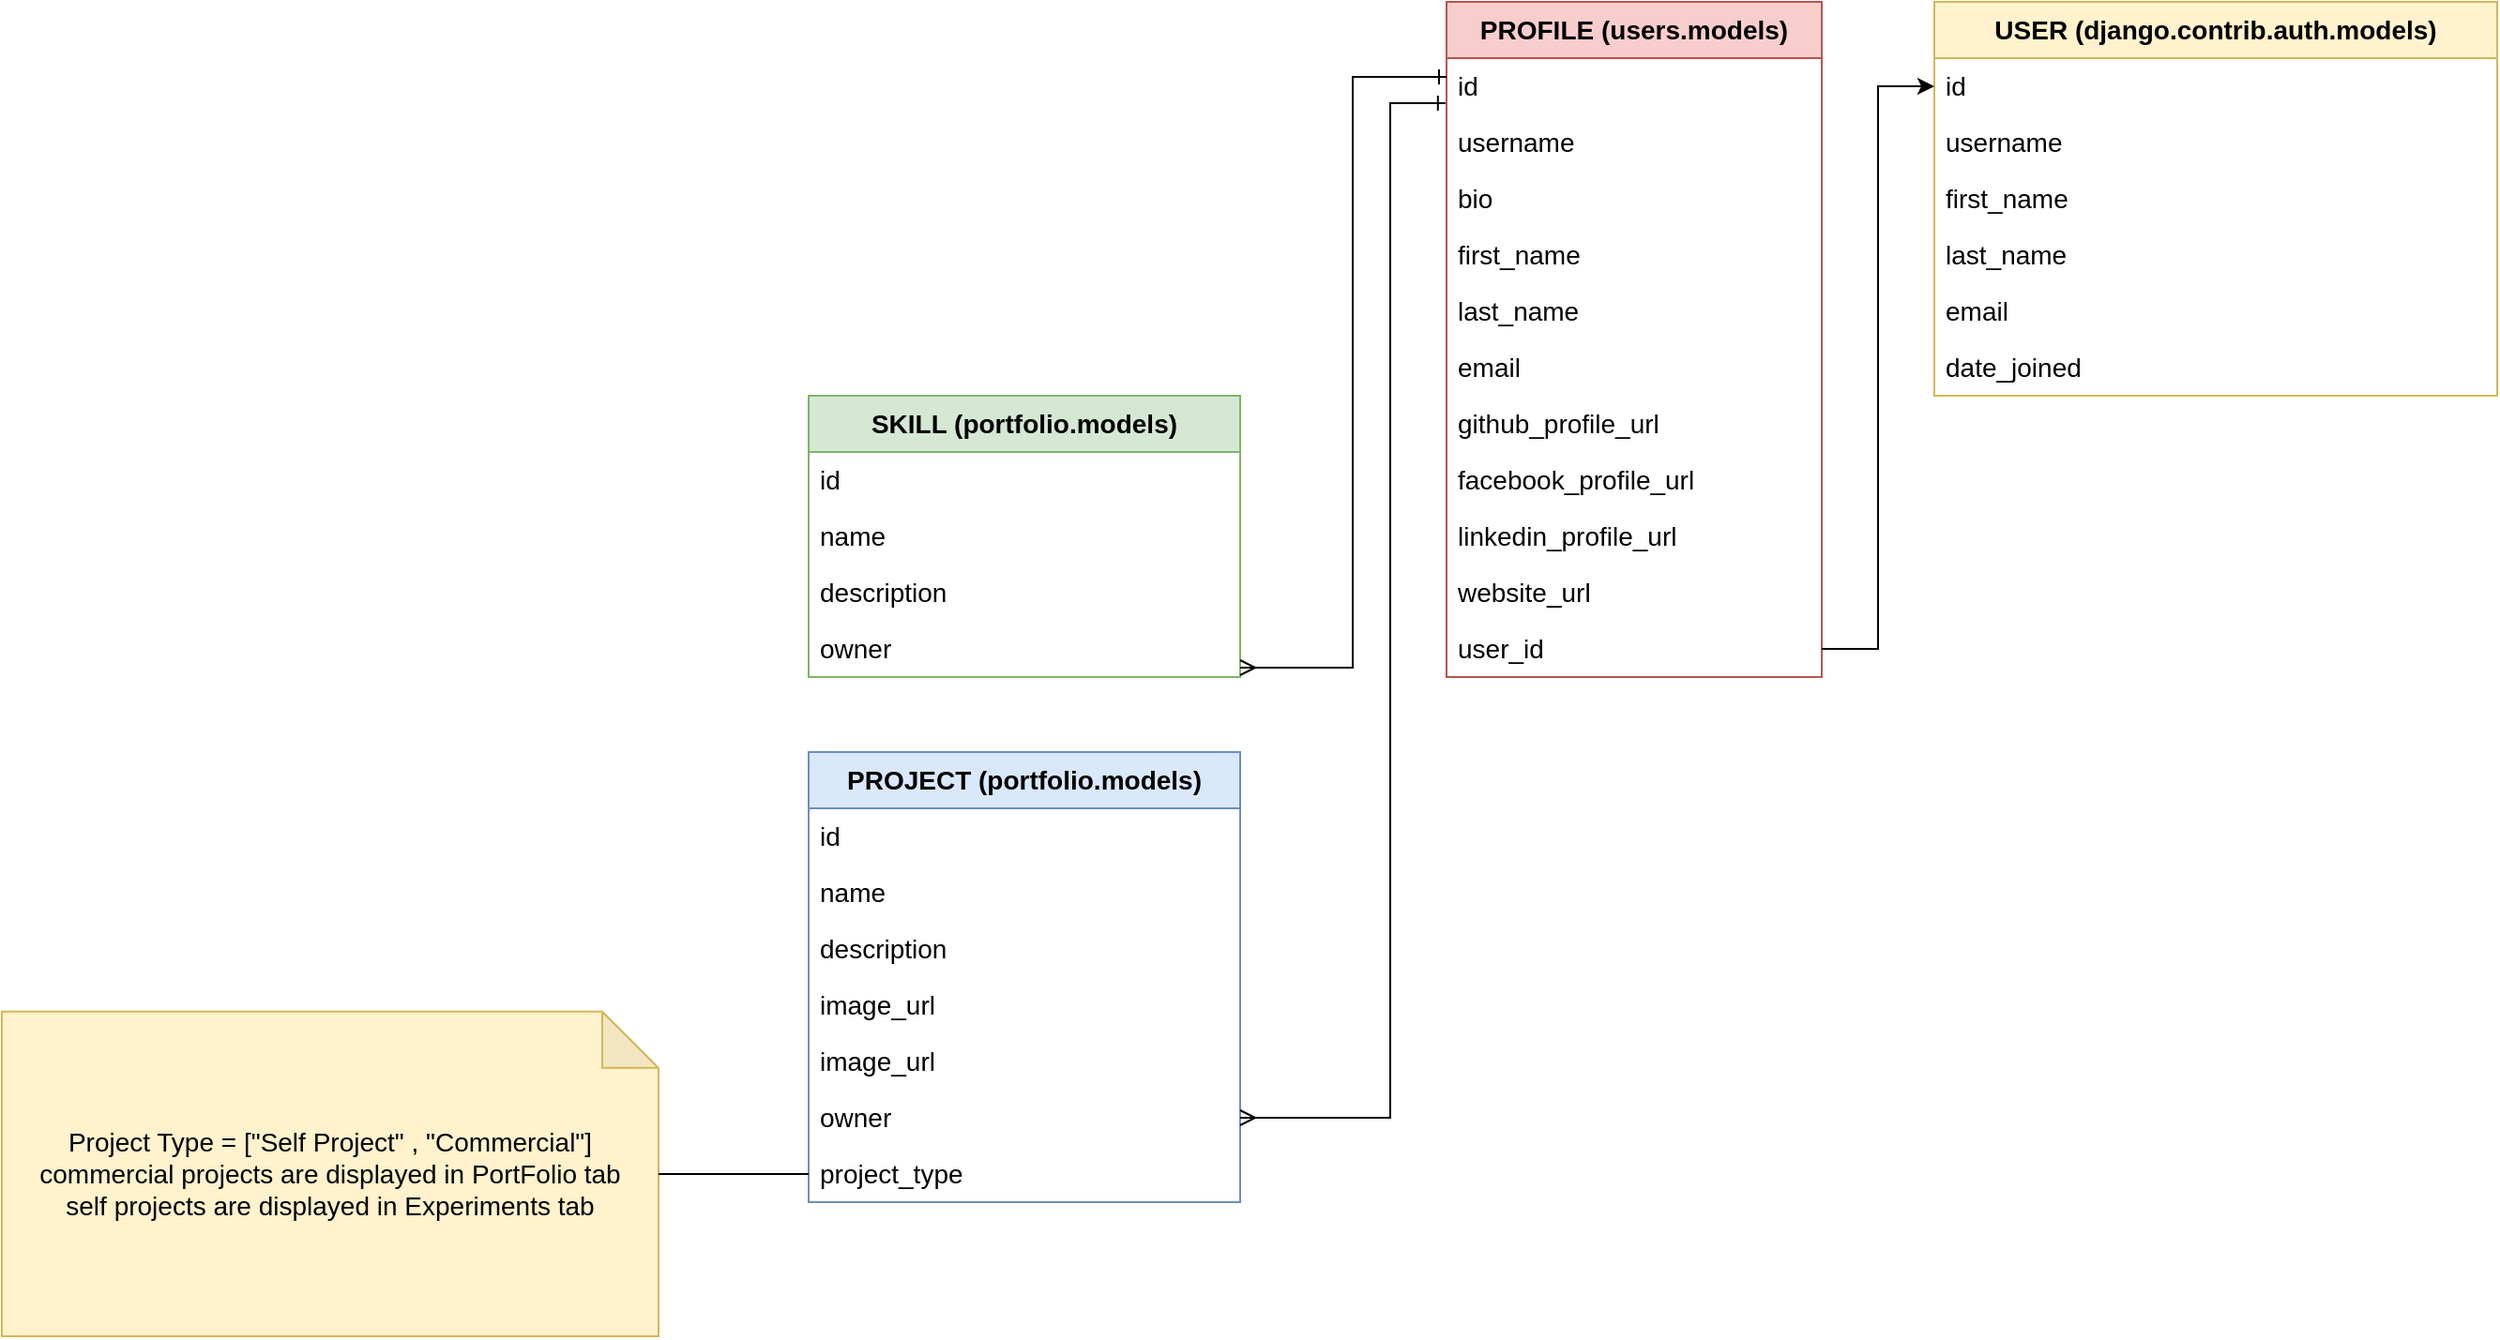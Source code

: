 <mxfile version="20.6.0" type="device"><diagram id="4G2kFFKvTuQxQxBLofG9" name="ERD"><mxGraphModel dx="2098" dy="804" grid="1" gridSize="10" guides="1" tooltips="1" connect="1" arrows="1" fold="1" page="1" pageScale="1" pageWidth="850" pageHeight="1100" math="0" shadow="0"><root><mxCell id="0"/><mxCell id="1" parent="0"/><mxCell id="wgpfKthjFLap9TZXz7Hx-1" value="USER (django.contrib.auth.models)" style="swimlane;fontStyle=1;childLayout=stackLayout;horizontal=1;startSize=30;horizontalStack=0;resizeParent=1;resizeParentMax=0;resizeLast=0;collapsible=1;marginBottom=0;whiteSpace=wrap;html=1;fillColor=#fff2cc;strokeColor=#d6b656;fontSize=14;" vertex="1" parent="1"><mxGeometry x="690" y="30" width="300" height="210" as="geometry"><mxRectangle x="260" y="70" width="70" height="30" as="alternateBounds"/></mxGeometry></mxCell><mxCell id="wgpfKthjFLap9TZXz7Hx-2" value="id" style="text;strokeColor=none;fillColor=none;align=left;verticalAlign=middle;spacingLeft=4;spacingRight=4;overflow=hidden;points=[[0,0.5],[1,0.5]];portConstraint=eastwest;rotatable=0;whiteSpace=wrap;html=1;fontSize=14;" vertex="1" parent="wgpfKthjFLap9TZXz7Hx-1"><mxGeometry y="30" width="300" height="30" as="geometry"/></mxCell><mxCell id="wgpfKthjFLap9TZXz7Hx-3" value="username" style="text;strokeColor=none;fillColor=none;align=left;verticalAlign=middle;spacingLeft=4;spacingRight=4;overflow=hidden;points=[[0,0.5],[1,0.5]];portConstraint=eastwest;rotatable=0;whiteSpace=wrap;html=1;fontSize=14;" vertex="1" parent="wgpfKthjFLap9TZXz7Hx-1"><mxGeometry y="60" width="300" height="30" as="geometry"/></mxCell><mxCell id="wgpfKthjFLap9TZXz7Hx-4" value="first_name" style="text;strokeColor=none;fillColor=none;align=left;verticalAlign=middle;spacingLeft=4;spacingRight=4;overflow=hidden;points=[[0,0.5],[1,0.5]];portConstraint=eastwest;rotatable=0;whiteSpace=wrap;html=1;fontSize=14;" vertex="1" parent="wgpfKthjFLap9TZXz7Hx-1"><mxGeometry y="90" width="300" height="30" as="geometry"/></mxCell><mxCell id="wgpfKthjFLap9TZXz7Hx-6" value="last_name" style="text;strokeColor=none;fillColor=none;align=left;verticalAlign=middle;spacingLeft=4;spacingRight=4;overflow=hidden;points=[[0,0.5],[1,0.5]];portConstraint=eastwest;rotatable=0;whiteSpace=wrap;html=1;fontSize=14;" vertex="1" parent="wgpfKthjFLap9TZXz7Hx-1"><mxGeometry y="120" width="300" height="30" as="geometry"/></mxCell><mxCell id="wgpfKthjFLap9TZXz7Hx-7" value="email" style="text;strokeColor=none;fillColor=none;align=left;verticalAlign=middle;spacingLeft=4;spacingRight=4;overflow=hidden;points=[[0,0.5],[1,0.5]];portConstraint=eastwest;rotatable=0;whiteSpace=wrap;html=1;fontSize=14;" vertex="1" parent="wgpfKthjFLap9TZXz7Hx-1"><mxGeometry y="150" width="300" height="30" as="geometry"/></mxCell><mxCell id="wgpfKthjFLap9TZXz7Hx-8" value="date_joined" style="text;strokeColor=none;fillColor=none;align=left;verticalAlign=middle;spacingLeft=4;spacingRight=4;overflow=hidden;points=[[0,0.5],[1,0.5]];portConstraint=eastwest;rotatable=0;whiteSpace=wrap;html=1;fontSize=14;" vertex="1" parent="wgpfKthjFLap9TZXz7Hx-1"><mxGeometry y="180" width="300" height="30" as="geometry"/></mxCell><mxCell id="wgpfKthjFLap9TZXz7Hx-9" value="PROFILE (users.models)" style="swimlane;fontStyle=1;childLayout=stackLayout;horizontal=1;startSize=30;horizontalStack=0;resizeParent=1;resizeParentMax=0;resizeLast=0;collapsible=1;marginBottom=0;whiteSpace=wrap;html=1;fillColor=#f8cecc;strokeColor=#b85450;fontSize=14;" vertex="1" parent="1"><mxGeometry x="430" y="30" width="200" height="360" as="geometry"><mxRectangle x="260" y="70" width="70" height="30" as="alternateBounds"/></mxGeometry></mxCell><mxCell id="wgpfKthjFLap9TZXz7Hx-10" value="id" style="text;strokeColor=none;fillColor=none;align=left;verticalAlign=middle;spacingLeft=4;spacingRight=4;overflow=hidden;points=[[0,0.5],[1,0.5]];portConstraint=eastwest;rotatable=0;whiteSpace=wrap;html=1;fontSize=14;" vertex="1" parent="wgpfKthjFLap9TZXz7Hx-9"><mxGeometry y="30" width="200" height="30" as="geometry"/></mxCell><mxCell id="wgpfKthjFLap9TZXz7Hx-11" value="username" style="text;strokeColor=none;fillColor=none;align=left;verticalAlign=middle;spacingLeft=4;spacingRight=4;overflow=hidden;points=[[0,0.5],[1,0.5]];portConstraint=eastwest;rotatable=0;whiteSpace=wrap;html=1;fontSize=14;" vertex="1" parent="wgpfKthjFLap9TZXz7Hx-9"><mxGeometry y="60" width="200" height="30" as="geometry"/></mxCell><mxCell id="wgpfKthjFLap9TZXz7Hx-28" value="bio" style="text;strokeColor=none;fillColor=none;align=left;verticalAlign=middle;spacingLeft=4;spacingRight=4;overflow=hidden;points=[[0,0.5],[1,0.5]];portConstraint=eastwest;rotatable=0;whiteSpace=wrap;html=1;fontSize=14;" vertex="1" parent="wgpfKthjFLap9TZXz7Hx-9"><mxGeometry y="90" width="200" height="30" as="geometry"/></mxCell><mxCell id="wgpfKthjFLap9TZXz7Hx-12" value="first_name" style="text;strokeColor=none;fillColor=none;align=left;verticalAlign=middle;spacingLeft=4;spacingRight=4;overflow=hidden;points=[[0,0.5],[1,0.5]];portConstraint=eastwest;rotatable=0;whiteSpace=wrap;html=1;fontSize=14;" vertex="1" parent="wgpfKthjFLap9TZXz7Hx-9"><mxGeometry y="120" width="200" height="30" as="geometry"/></mxCell><mxCell id="wgpfKthjFLap9TZXz7Hx-13" value="last_name" style="text;strokeColor=none;fillColor=none;align=left;verticalAlign=middle;spacingLeft=4;spacingRight=4;overflow=hidden;points=[[0,0.5],[1,0.5]];portConstraint=eastwest;rotatable=0;whiteSpace=wrap;html=1;fontSize=14;" vertex="1" parent="wgpfKthjFLap9TZXz7Hx-9"><mxGeometry y="150" width="200" height="30" as="geometry"/></mxCell><mxCell id="wgpfKthjFLap9TZXz7Hx-14" value="email" style="text;strokeColor=none;fillColor=none;align=left;verticalAlign=middle;spacingLeft=4;spacingRight=4;overflow=hidden;points=[[0,0.5],[1,0.5]];portConstraint=eastwest;rotatable=0;whiteSpace=wrap;html=1;fontSize=14;" vertex="1" parent="wgpfKthjFLap9TZXz7Hx-9"><mxGeometry y="180" width="200" height="30" as="geometry"/></mxCell><mxCell id="wgpfKthjFLap9TZXz7Hx-15" value="github_profile_url" style="text;strokeColor=none;fillColor=none;align=left;verticalAlign=middle;spacingLeft=4;spacingRight=4;overflow=hidden;points=[[0,0.5],[1,0.5]];portConstraint=eastwest;rotatable=0;whiteSpace=wrap;html=1;fontSize=14;" vertex="1" parent="wgpfKthjFLap9TZXz7Hx-9"><mxGeometry y="210" width="200" height="30" as="geometry"/></mxCell><mxCell id="wgpfKthjFLap9TZXz7Hx-16" value="facebook_profile_url" style="text;strokeColor=none;fillColor=none;align=left;verticalAlign=middle;spacingLeft=4;spacingRight=4;overflow=hidden;points=[[0,0.5],[1,0.5]];portConstraint=eastwest;rotatable=0;whiteSpace=wrap;html=1;fontSize=14;" vertex="1" parent="wgpfKthjFLap9TZXz7Hx-9"><mxGeometry y="240" width="200" height="30" as="geometry"/></mxCell><mxCell id="wgpfKthjFLap9TZXz7Hx-17" value="linkedin_profile_url" style="text;strokeColor=none;fillColor=none;align=left;verticalAlign=middle;spacingLeft=4;spacingRight=4;overflow=hidden;points=[[0,0.5],[1,0.5]];portConstraint=eastwest;rotatable=0;whiteSpace=wrap;html=1;fontSize=14;" vertex="1" parent="wgpfKthjFLap9TZXz7Hx-9"><mxGeometry y="270" width="200" height="30" as="geometry"/></mxCell><mxCell id="wgpfKthjFLap9TZXz7Hx-18" value="website_url" style="text;strokeColor=none;fillColor=none;align=left;verticalAlign=middle;spacingLeft=4;spacingRight=4;overflow=hidden;points=[[0,0.5],[1,0.5]];portConstraint=eastwest;rotatable=0;whiteSpace=wrap;html=1;fontSize=14;" vertex="1" parent="wgpfKthjFLap9TZXz7Hx-9"><mxGeometry y="300" width="200" height="30" as="geometry"/></mxCell><mxCell id="wgpfKthjFLap9TZXz7Hx-19" value="user_id" style="text;strokeColor=none;fillColor=none;align=left;verticalAlign=middle;spacingLeft=4;spacingRight=4;overflow=hidden;points=[[0,0.5],[1,0.5]];portConstraint=eastwest;rotatable=0;whiteSpace=wrap;html=1;fontSize=14;" vertex="1" parent="wgpfKthjFLap9TZXz7Hx-9"><mxGeometry y="330" width="200" height="30" as="geometry"/></mxCell><mxCell id="wgpfKthjFLap9TZXz7Hx-20" style="edgeStyle=orthogonalEdgeStyle;rounded=0;orthogonalLoop=1;jettySize=auto;html=1;entryX=0;entryY=0.5;entryDx=0;entryDy=0;fontSize=14;" edge="1" parent="1" source="wgpfKthjFLap9TZXz7Hx-19" target="wgpfKthjFLap9TZXz7Hx-2"><mxGeometry relative="1" as="geometry"/></mxCell><mxCell id="wgpfKthjFLap9TZXz7Hx-21" value="PROJECT (portfolio.models)" style="swimlane;fontStyle=1;childLayout=stackLayout;horizontal=1;startSize=30;horizontalStack=0;resizeParent=1;resizeParentMax=0;resizeLast=0;collapsible=1;marginBottom=0;whiteSpace=wrap;html=1;fillColor=#dae8fc;strokeColor=#6c8ebf;fontSize=14;" vertex="1" parent="1"><mxGeometry x="90" y="430" width="230" height="240" as="geometry"><mxRectangle x="260" y="70" width="70" height="30" as="alternateBounds"/></mxGeometry></mxCell><mxCell id="wgpfKthjFLap9TZXz7Hx-22" value="id" style="text;strokeColor=none;fillColor=none;align=left;verticalAlign=middle;spacingLeft=4;spacingRight=4;overflow=hidden;points=[[0,0.5],[1,0.5]];portConstraint=eastwest;rotatable=0;whiteSpace=wrap;html=1;fontSize=14;" vertex="1" parent="wgpfKthjFLap9TZXz7Hx-21"><mxGeometry y="30" width="230" height="30" as="geometry"/></mxCell><mxCell id="wgpfKthjFLap9TZXz7Hx-23" value="name" style="text;strokeColor=none;fillColor=none;align=left;verticalAlign=middle;spacingLeft=4;spacingRight=4;overflow=hidden;points=[[0,0.5],[1,0.5]];portConstraint=eastwest;rotatable=0;whiteSpace=wrap;html=1;fontSize=14;" vertex="1" parent="wgpfKthjFLap9TZXz7Hx-21"><mxGeometry y="60" width="230" height="30" as="geometry"/></mxCell><mxCell id="wgpfKthjFLap9TZXz7Hx-25" value="description" style="text;strokeColor=none;fillColor=none;align=left;verticalAlign=middle;spacingLeft=4;spacingRight=4;overflow=hidden;points=[[0,0.5],[1,0.5]];portConstraint=eastwest;rotatable=0;whiteSpace=wrap;html=1;fontSize=14;" vertex="1" parent="wgpfKthjFLap9TZXz7Hx-21"><mxGeometry y="90" width="230" height="30" as="geometry"/></mxCell><mxCell id="wgpfKthjFLap9TZXz7Hx-27" value="image_url" style="text;strokeColor=none;fillColor=none;align=left;verticalAlign=middle;spacingLeft=4;spacingRight=4;overflow=hidden;points=[[0,0.5],[1,0.5]];portConstraint=eastwest;rotatable=0;whiteSpace=wrap;html=1;fontSize=14;" vertex="1" parent="wgpfKthjFLap9TZXz7Hx-21"><mxGeometry y="120" width="230" height="30" as="geometry"/></mxCell><mxCell id="wgpfKthjFLap9TZXz7Hx-29" value="image_url" style="text;strokeColor=none;fillColor=none;align=left;verticalAlign=middle;spacingLeft=4;spacingRight=4;overflow=hidden;points=[[0,0.5],[1,0.5]];portConstraint=eastwest;rotatable=0;whiteSpace=wrap;html=1;fontSize=14;" vertex="1" parent="wgpfKthjFLap9TZXz7Hx-21"><mxGeometry y="150" width="230" height="30" as="geometry"/></mxCell><mxCell id="wgpfKthjFLap9TZXz7Hx-30" value="owner&lt;br style=&quot;font-size: 14px;&quot;&gt;" style="text;strokeColor=none;fillColor=none;align=left;verticalAlign=middle;spacingLeft=4;spacingRight=4;overflow=hidden;points=[[0,0.5],[1,0.5]];portConstraint=eastwest;rotatable=0;whiteSpace=wrap;html=1;fontSize=14;" vertex="1" parent="wgpfKthjFLap9TZXz7Hx-21"><mxGeometry y="180" width="230" height="30" as="geometry"/></mxCell><mxCell id="wgpfKthjFLap9TZXz7Hx-41" value="project_type" style="text;strokeColor=none;fillColor=none;align=left;verticalAlign=middle;spacingLeft=4;spacingRight=4;overflow=hidden;points=[[0,0.5],[1,0.5]];portConstraint=eastwest;rotatable=0;whiteSpace=wrap;html=1;fontSize=14;" vertex="1" parent="wgpfKthjFLap9TZXz7Hx-21"><mxGeometry y="210" width="230" height="30" as="geometry"/></mxCell><mxCell id="wgpfKthjFLap9TZXz7Hx-31" style="edgeStyle=orthogonalEdgeStyle;rounded=0;orthogonalLoop=1;jettySize=auto;html=1;endArrow=ERone;endFill=0;startArrow=ERmany;startFill=0;entryX=-0.003;entryY=0.787;entryDx=0;entryDy=0;entryPerimeter=0;fontSize=14;" edge="1" parent="1" source="wgpfKthjFLap9TZXz7Hx-30" target="wgpfKthjFLap9TZXz7Hx-10"><mxGeometry relative="1" as="geometry"><mxPoint x="430" y="90" as="targetPoint"/><Array as="points"><mxPoint x="400" y="625"/><mxPoint x="400" y="84"/><mxPoint x="429" y="84"/></Array></mxGeometry></mxCell><mxCell id="wgpfKthjFLap9TZXz7Hx-32" value="SKILL (portfolio.models)" style="swimlane;fontStyle=1;childLayout=stackLayout;horizontal=1;startSize=30;horizontalStack=0;resizeParent=1;resizeParentMax=0;resizeLast=0;collapsible=1;marginBottom=0;whiteSpace=wrap;html=1;fillColor=#d5e8d4;strokeColor=#82b366;fontSize=14;" vertex="1" parent="1"><mxGeometry x="90" y="240" width="230" height="150" as="geometry"><mxRectangle x="260" y="70" width="70" height="30" as="alternateBounds"/></mxGeometry></mxCell><mxCell id="wgpfKthjFLap9TZXz7Hx-33" value="id" style="text;strokeColor=none;fillColor=none;align=left;verticalAlign=middle;spacingLeft=4;spacingRight=4;overflow=hidden;points=[[0,0.5],[1,0.5]];portConstraint=eastwest;rotatable=0;whiteSpace=wrap;html=1;fontSize=14;" vertex="1" parent="wgpfKthjFLap9TZXz7Hx-32"><mxGeometry y="30" width="230" height="30" as="geometry"/></mxCell><mxCell id="wgpfKthjFLap9TZXz7Hx-34" value="name" style="text;strokeColor=none;fillColor=none;align=left;verticalAlign=middle;spacingLeft=4;spacingRight=4;overflow=hidden;points=[[0,0.5],[1,0.5]];portConstraint=eastwest;rotatable=0;whiteSpace=wrap;html=1;fontSize=14;" vertex="1" parent="wgpfKthjFLap9TZXz7Hx-32"><mxGeometry y="60" width="230" height="30" as="geometry"/></mxCell><mxCell id="wgpfKthjFLap9TZXz7Hx-35" value="description" style="text;strokeColor=none;fillColor=none;align=left;verticalAlign=middle;spacingLeft=4;spacingRight=4;overflow=hidden;points=[[0,0.5],[1,0.5]];portConstraint=eastwest;rotatable=0;whiteSpace=wrap;html=1;fontSize=14;" vertex="1" parent="wgpfKthjFLap9TZXz7Hx-32"><mxGeometry y="90" width="230" height="30" as="geometry"/></mxCell><mxCell id="wgpfKthjFLap9TZXz7Hx-38" value="owner&lt;br style=&quot;font-size: 14px;&quot;&gt;" style="text;strokeColor=none;fillColor=none;align=left;verticalAlign=middle;spacingLeft=4;spacingRight=4;overflow=hidden;points=[[0,0.5],[1,0.5]];portConstraint=eastwest;rotatable=0;whiteSpace=wrap;html=1;fontSize=14;" vertex="1" parent="wgpfKthjFLap9TZXz7Hx-32"><mxGeometry y="120" width="230" height="30" as="geometry"/></mxCell><mxCell id="wgpfKthjFLap9TZXz7Hx-39" style="edgeStyle=orthogonalEdgeStyle;rounded=0;orthogonalLoop=1;jettySize=auto;html=1;startArrow=ERmany;startFill=0;endArrow=ERone;endFill=0;fontSize=14;" edge="1" parent="1" source="wgpfKthjFLap9TZXz7Hx-38"><mxGeometry relative="1" as="geometry"><mxPoint x="430" y="70" as="targetPoint"/><Array as="points"><mxPoint x="380" y="385"/><mxPoint x="380" y="70"/><mxPoint x="430" y="70"/></Array></mxGeometry></mxCell><mxCell id="wgpfKthjFLap9TZXz7Hx-42" value="Project Type = [&quot;Self Project&quot; , &quot;Commercial&quot;]&lt;br style=&quot;font-size: 14px;&quot;&gt;commercial projects are displayed in PortFolio tab&lt;br style=&quot;font-size: 14px;&quot;&gt;self projects are displayed in Experiments tab" style="shape=note;whiteSpace=wrap;html=1;backgroundOutline=1;darkOpacity=0.05;fillColor=#fff2cc;strokeColor=#d6b656;fontSize=14;" vertex="1" parent="1"><mxGeometry x="-340" y="568.43" width="350" height="173.13" as="geometry"/></mxCell><mxCell id="wgpfKthjFLap9TZXz7Hx-43" style="edgeStyle=orthogonalEdgeStyle;rounded=0;orthogonalLoop=1;jettySize=auto;html=1;startArrow=none;startFill=0;endArrow=none;endFill=0;fontSize=14;" edge="1" parent="1" source="wgpfKthjFLap9TZXz7Hx-41" target="wgpfKthjFLap9TZXz7Hx-42"><mxGeometry relative="1" as="geometry"/></mxCell></root></mxGraphModel></diagram></mxfile>